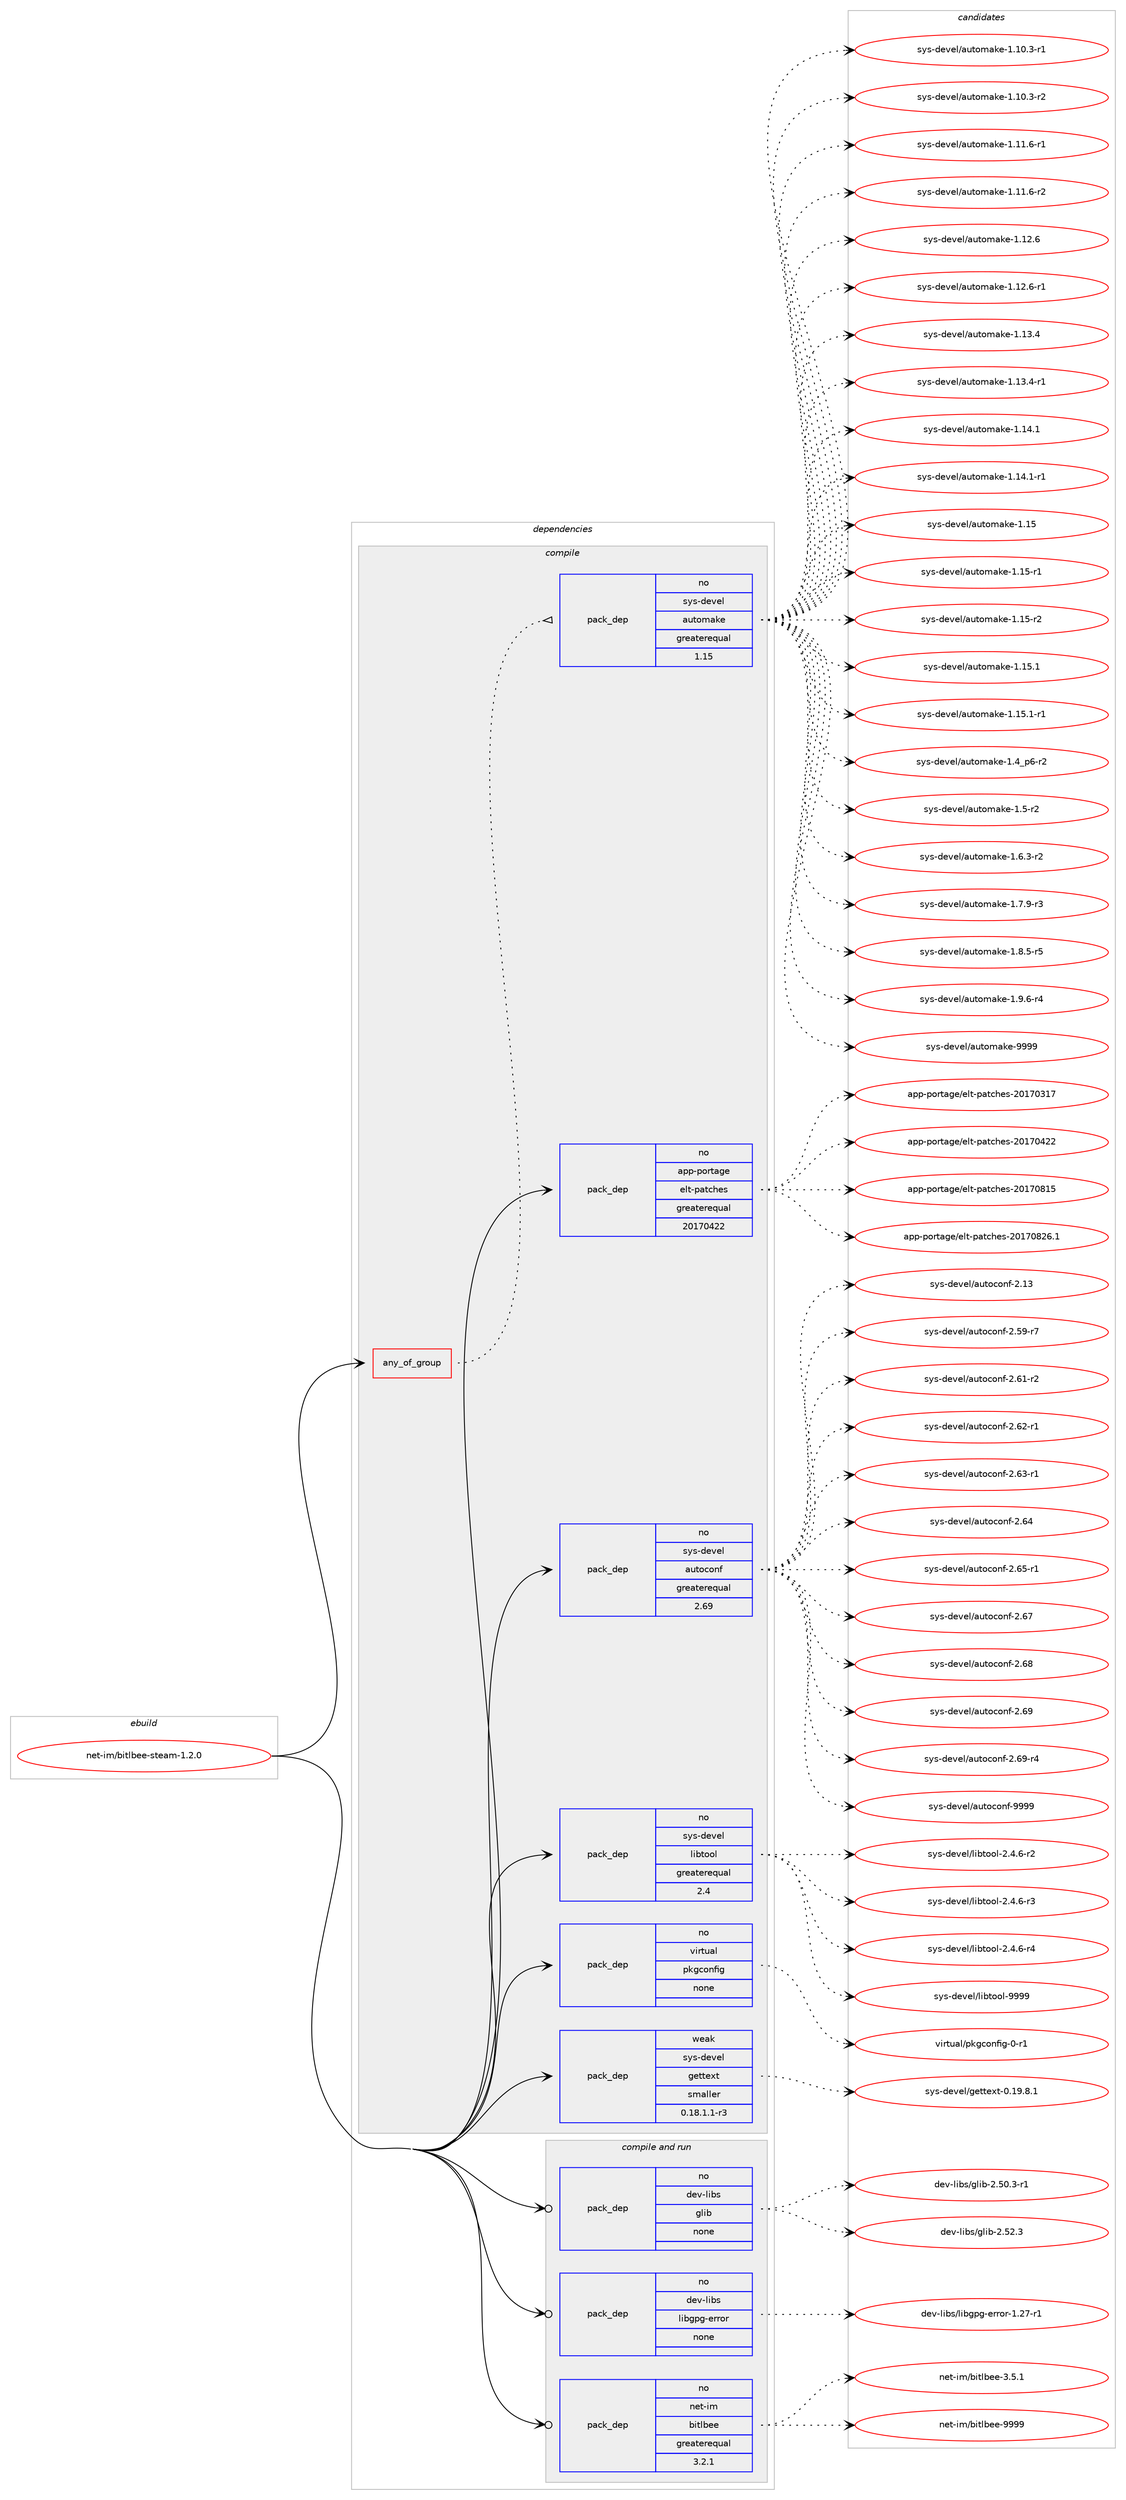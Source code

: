 digraph prolog {

# *************
# Graph options
# *************

newrank=true;
concentrate=true;
compound=true;
graph [rankdir=LR,fontname=Helvetica,fontsize=10,ranksep=1.5];#, ranksep=2.5, nodesep=0.2];
edge  [arrowhead=vee];
node  [fontname=Helvetica,fontsize=10];

# **********
# The ebuild
# **********

subgraph cluster_leftcol {
color=gray;
rank=same;
label=<<i>ebuild</i>>;
id [label="net-im/bitlbee-steam-1.2.0", color=red, width=4, href="../net-im/bitlbee-steam-1.2.0.svg"];
}

# ****************
# The dependencies
# ****************

subgraph cluster_midcol {
color=gray;
label=<<i>dependencies</i>>;
subgraph cluster_compile {
fillcolor="#eeeeee";
style=filled;
label=<<i>compile</i>>;
subgraph any6636 {
dependency411575 [label=<<TABLE BORDER="0" CELLBORDER="1" CELLSPACING="0" CELLPADDING="4"><TR><TD CELLPADDING="10">any_of_group</TD></TR></TABLE>>, shape=none, color=red];subgraph pack302879 {
dependency411576 [label=<<TABLE BORDER="0" CELLBORDER="1" CELLSPACING="0" CELLPADDING="4" WIDTH="220"><TR><TD ROWSPAN="6" CELLPADDING="30">pack_dep</TD></TR><TR><TD WIDTH="110">no</TD></TR><TR><TD>sys-devel</TD></TR><TR><TD>automake</TD></TR><TR><TD>greaterequal</TD></TR><TR><TD>1.15</TD></TR></TABLE>>, shape=none, color=blue];
}
dependency411575:e -> dependency411576:w [weight=20,style="dotted",arrowhead="oinv"];
}
id:e -> dependency411575:w [weight=20,style="solid",arrowhead="vee"];
subgraph pack302880 {
dependency411577 [label=<<TABLE BORDER="0" CELLBORDER="1" CELLSPACING="0" CELLPADDING="4" WIDTH="220"><TR><TD ROWSPAN="6" CELLPADDING="30">pack_dep</TD></TR><TR><TD WIDTH="110">no</TD></TR><TR><TD>app-portage</TD></TR><TR><TD>elt-patches</TD></TR><TR><TD>greaterequal</TD></TR><TR><TD>20170422</TD></TR></TABLE>>, shape=none, color=blue];
}
id:e -> dependency411577:w [weight=20,style="solid",arrowhead="vee"];
subgraph pack302881 {
dependency411578 [label=<<TABLE BORDER="0" CELLBORDER="1" CELLSPACING="0" CELLPADDING="4" WIDTH="220"><TR><TD ROWSPAN="6" CELLPADDING="30">pack_dep</TD></TR><TR><TD WIDTH="110">no</TD></TR><TR><TD>sys-devel</TD></TR><TR><TD>autoconf</TD></TR><TR><TD>greaterequal</TD></TR><TR><TD>2.69</TD></TR></TABLE>>, shape=none, color=blue];
}
id:e -> dependency411578:w [weight=20,style="solid",arrowhead="vee"];
subgraph pack302882 {
dependency411579 [label=<<TABLE BORDER="0" CELLBORDER="1" CELLSPACING="0" CELLPADDING="4" WIDTH="220"><TR><TD ROWSPAN="6" CELLPADDING="30">pack_dep</TD></TR><TR><TD WIDTH="110">no</TD></TR><TR><TD>sys-devel</TD></TR><TR><TD>libtool</TD></TR><TR><TD>greaterequal</TD></TR><TR><TD>2.4</TD></TR></TABLE>>, shape=none, color=blue];
}
id:e -> dependency411579:w [weight=20,style="solid",arrowhead="vee"];
subgraph pack302883 {
dependency411580 [label=<<TABLE BORDER="0" CELLBORDER="1" CELLSPACING="0" CELLPADDING="4" WIDTH="220"><TR><TD ROWSPAN="6" CELLPADDING="30">pack_dep</TD></TR><TR><TD WIDTH="110">no</TD></TR><TR><TD>virtual</TD></TR><TR><TD>pkgconfig</TD></TR><TR><TD>none</TD></TR><TR><TD></TD></TR></TABLE>>, shape=none, color=blue];
}
id:e -> dependency411580:w [weight=20,style="solid",arrowhead="vee"];
subgraph pack302884 {
dependency411581 [label=<<TABLE BORDER="0" CELLBORDER="1" CELLSPACING="0" CELLPADDING="4" WIDTH="220"><TR><TD ROWSPAN="6" CELLPADDING="30">pack_dep</TD></TR><TR><TD WIDTH="110">weak</TD></TR><TR><TD>sys-devel</TD></TR><TR><TD>gettext</TD></TR><TR><TD>smaller</TD></TR><TR><TD>0.18.1.1-r3</TD></TR></TABLE>>, shape=none, color=blue];
}
id:e -> dependency411581:w [weight=20,style="solid",arrowhead="vee"];
}
subgraph cluster_compileandrun {
fillcolor="#eeeeee";
style=filled;
label=<<i>compile and run</i>>;
subgraph pack302885 {
dependency411582 [label=<<TABLE BORDER="0" CELLBORDER="1" CELLSPACING="0" CELLPADDING="4" WIDTH="220"><TR><TD ROWSPAN="6" CELLPADDING="30">pack_dep</TD></TR><TR><TD WIDTH="110">no</TD></TR><TR><TD>dev-libs</TD></TR><TR><TD>glib</TD></TR><TR><TD>none</TD></TR><TR><TD></TD></TR></TABLE>>, shape=none, color=blue];
}
id:e -> dependency411582:w [weight=20,style="solid",arrowhead="odotvee"];
subgraph pack302886 {
dependency411583 [label=<<TABLE BORDER="0" CELLBORDER="1" CELLSPACING="0" CELLPADDING="4" WIDTH="220"><TR><TD ROWSPAN="6" CELLPADDING="30">pack_dep</TD></TR><TR><TD WIDTH="110">no</TD></TR><TR><TD>dev-libs</TD></TR><TR><TD>libgpg-error</TD></TR><TR><TD>none</TD></TR><TR><TD></TD></TR></TABLE>>, shape=none, color=blue];
}
id:e -> dependency411583:w [weight=20,style="solid",arrowhead="odotvee"];
subgraph pack302887 {
dependency411584 [label=<<TABLE BORDER="0" CELLBORDER="1" CELLSPACING="0" CELLPADDING="4" WIDTH="220"><TR><TD ROWSPAN="6" CELLPADDING="30">pack_dep</TD></TR><TR><TD WIDTH="110">no</TD></TR><TR><TD>net-im</TD></TR><TR><TD>bitlbee</TD></TR><TR><TD>greaterequal</TD></TR><TR><TD>3.2.1</TD></TR></TABLE>>, shape=none, color=blue];
}
id:e -> dependency411584:w [weight=20,style="solid",arrowhead="odotvee"];
}
subgraph cluster_run {
fillcolor="#eeeeee";
style=filled;
label=<<i>run</i>>;
}
}

# **************
# The candidates
# **************

subgraph cluster_choices {
rank=same;
color=gray;
label=<<i>candidates</i>>;

subgraph choice302879 {
color=black;
nodesep=1;
choice11512111545100101118101108479711711611110997107101454946494846514511449 [label="sys-devel/automake-1.10.3-r1", color=red, width=4,href="../sys-devel/automake-1.10.3-r1.svg"];
choice11512111545100101118101108479711711611110997107101454946494846514511450 [label="sys-devel/automake-1.10.3-r2", color=red, width=4,href="../sys-devel/automake-1.10.3-r2.svg"];
choice11512111545100101118101108479711711611110997107101454946494946544511449 [label="sys-devel/automake-1.11.6-r1", color=red, width=4,href="../sys-devel/automake-1.11.6-r1.svg"];
choice11512111545100101118101108479711711611110997107101454946494946544511450 [label="sys-devel/automake-1.11.6-r2", color=red, width=4,href="../sys-devel/automake-1.11.6-r2.svg"];
choice1151211154510010111810110847971171161111099710710145494649504654 [label="sys-devel/automake-1.12.6", color=red, width=4,href="../sys-devel/automake-1.12.6.svg"];
choice11512111545100101118101108479711711611110997107101454946495046544511449 [label="sys-devel/automake-1.12.6-r1", color=red, width=4,href="../sys-devel/automake-1.12.6-r1.svg"];
choice1151211154510010111810110847971171161111099710710145494649514652 [label="sys-devel/automake-1.13.4", color=red, width=4,href="../sys-devel/automake-1.13.4.svg"];
choice11512111545100101118101108479711711611110997107101454946495146524511449 [label="sys-devel/automake-1.13.4-r1", color=red, width=4,href="../sys-devel/automake-1.13.4-r1.svg"];
choice1151211154510010111810110847971171161111099710710145494649524649 [label="sys-devel/automake-1.14.1", color=red, width=4,href="../sys-devel/automake-1.14.1.svg"];
choice11512111545100101118101108479711711611110997107101454946495246494511449 [label="sys-devel/automake-1.14.1-r1", color=red, width=4,href="../sys-devel/automake-1.14.1-r1.svg"];
choice115121115451001011181011084797117116111109971071014549464953 [label="sys-devel/automake-1.15", color=red, width=4,href="../sys-devel/automake-1.15.svg"];
choice1151211154510010111810110847971171161111099710710145494649534511449 [label="sys-devel/automake-1.15-r1", color=red, width=4,href="../sys-devel/automake-1.15-r1.svg"];
choice1151211154510010111810110847971171161111099710710145494649534511450 [label="sys-devel/automake-1.15-r2", color=red, width=4,href="../sys-devel/automake-1.15-r2.svg"];
choice1151211154510010111810110847971171161111099710710145494649534649 [label="sys-devel/automake-1.15.1", color=red, width=4,href="../sys-devel/automake-1.15.1.svg"];
choice11512111545100101118101108479711711611110997107101454946495346494511449 [label="sys-devel/automake-1.15.1-r1", color=red, width=4,href="../sys-devel/automake-1.15.1-r1.svg"];
choice115121115451001011181011084797117116111109971071014549465295112544511450 [label="sys-devel/automake-1.4_p6-r2", color=red, width=4,href="../sys-devel/automake-1.4_p6-r2.svg"];
choice11512111545100101118101108479711711611110997107101454946534511450 [label="sys-devel/automake-1.5-r2", color=red, width=4,href="../sys-devel/automake-1.5-r2.svg"];
choice115121115451001011181011084797117116111109971071014549465446514511450 [label="sys-devel/automake-1.6.3-r2", color=red, width=4,href="../sys-devel/automake-1.6.3-r2.svg"];
choice115121115451001011181011084797117116111109971071014549465546574511451 [label="sys-devel/automake-1.7.9-r3", color=red, width=4,href="../sys-devel/automake-1.7.9-r3.svg"];
choice115121115451001011181011084797117116111109971071014549465646534511453 [label="sys-devel/automake-1.8.5-r5", color=red, width=4,href="../sys-devel/automake-1.8.5-r5.svg"];
choice115121115451001011181011084797117116111109971071014549465746544511452 [label="sys-devel/automake-1.9.6-r4", color=red, width=4,href="../sys-devel/automake-1.9.6-r4.svg"];
choice115121115451001011181011084797117116111109971071014557575757 [label="sys-devel/automake-9999", color=red, width=4,href="../sys-devel/automake-9999.svg"];
dependency411576:e -> choice11512111545100101118101108479711711611110997107101454946494846514511449:w [style=dotted,weight="100"];
dependency411576:e -> choice11512111545100101118101108479711711611110997107101454946494846514511450:w [style=dotted,weight="100"];
dependency411576:e -> choice11512111545100101118101108479711711611110997107101454946494946544511449:w [style=dotted,weight="100"];
dependency411576:e -> choice11512111545100101118101108479711711611110997107101454946494946544511450:w [style=dotted,weight="100"];
dependency411576:e -> choice1151211154510010111810110847971171161111099710710145494649504654:w [style=dotted,weight="100"];
dependency411576:e -> choice11512111545100101118101108479711711611110997107101454946495046544511449:w [style=dotted,weight="100"];
dependency411576:e -> choice1151211154510010111810110847971171161111099710710145494649514652:w [style=dotted,weight="100"];
dependency411576:e -> choice11512111545100101118101108479711711611110997107101454946495146524511449:w [style=dotted,weight="100"];
dependency411576:e -> choice1151211154510010111810110847971171161111099710710145494649524649:w [style=dotted,weight="100"];
dependency411576:e -> choice11512111545100101118101108479711711611110997107101454946495246494511449:w [style=dotted,weight="100"];
dependency411576:e -> choice115121115451001011181011084797117116111109971071014549464953:w [style=dotted,weight="100"];
dependency411576:e -> choice1151211154510010111810110847971171161111099710710145494649534511449:w [style=dotted,weight="100"];
dependency411576:e -> choice1151211154510010111810110847971171161111099710710145494649534511450:w [style=dotted,weight="100"];
dependency411576:e -> choice1151211154510010111810110847971171161111099710710145494649534649:w [style=dotted,weight="100"];
dependency411576:e -> choice11512111545100101118101108479711711611110997107101454946495346494511449:w [style=dotted,weight="100"];
dependency411576:e -> choice115121115451001011181011084797117116111109971071014549465295112544511450:w [style=dotted,weight="100"];
dependency411576:e -> choice11512111545100101118101108479711711611110997107101454946534511450:w [style=dotted,weight="100"];
dependency411576:e -> choice115121115451001011181011084797117116111109971071014549465446514511450:w [style=dotted,weight="100"];
dependency411576:e -> choice115121115451001011181011084797117116111109971071014549465546574511451:w [style=dotted,weight="100"];
dependency411576:e -> choice115121115451001011181011084797117116111109971071014549465646534511453:w [style=dotted,weight="100"];
dependency411576:e -> choice115121115451001011181011084797117116111109971071014549465746544511452:w [style=dotted,weight="100"];
dependency411576:e -> choice115121115451001011181011084797117116111109971071014557575757:w [style=dotted,weight="100"];
}
subgraph choice302880 {
color=black;
nodesep=1;
choice97112112451121111141169710310147101108116451129711699104101115455048495548514955 [label="app-portage/elt-patches-20170317", color=red, width=4,href="../app-portage/elt-patches-20170317.svg"];
choice97112112451121111141169710310147101108116451129711699104101115455048495548525050 [label="app-portage/elt-patches-20170422", color=red, width=4,href="../app-portage/elt-patches-20170422.svg"];
choice97112112451121111141169710310147101108116451129711699104101115455048495548564953 [label="app-portage/elt-patches-20170815", color=red, width=4,href="../app-portage/elt-patches-20170815.svg"];
choice971121124511211111411697103101471011081164511297116991041011154550484955485650544649 [label="app-portage/elt-patches-20170826.1", color=red, width=4,href="../app-portage/elt-patches-20170826.1.svg"];
dependency411577:e -> choice97112112451121111141169710310147101108116451129711699104101115455048495548514955:w [style=dotted,weight="100"];
dependency411577:e -> choice97112112451121111141169710310147101108116451129711699104101115455048495548525050:w [style=dotted,weight="100"];
dependency411577:e -> choice97112112451121111141169710310147101108116451129711699104101115455048495548564953:w [style=dotted,weight="100"];
dependency411577:e -> choice971121124511211111411697103101471011081164511297116991041011154550484955485650544649:w [style=dotted,weight="100"];
}
subgraph choice302881 {
color=black;
nodesep=1;
choice115121115451001011181011084797117116111991111101024550464951 [label="sys-devel/autoconf-2.13", color=red, width=4,href="../sys-devel/autoconf-2.13.svg"];
choice1151211154510010111810110847971171161119911111010245504653574511455 [label="sys-devel/autoconf-2.59-r7", color=red, width=4,href="../sys-devel/autoconf-2.59-r7.svg"];
choice1151211154510010111810110847971171161119911111010245504654494511450 [label="sys-devel/autoconf-2.61-r2", color=red, width=4,href="../sys-devel/autoconf-2.61-r2.svg"];
choice1151211154510010111810110847971171161119911111010245504654504511449 [label="sys-devel/autoconf-2.62-r1", color=red, width=4,href="../sys-devel/autoconf-2.62-r1.svg"];
choice1151211154510010111810110847971171161119911111010245504654514511449 [label="sys-devel/autoconf-2.63-r1", color=red, width=4,href="../sys-devel/autoconf-2.63-r1.svg"];
choice115121115451001011181011084797117116111991111101024550465452 [label="sys-devel/autoconf-2.64", color=red, width=4,href="../sys-devel/autoconf-2.64.svg"];
choice1151211154510010111810110847971171161119911111010245504654534511449 [label="sys-devel/autoconf-2.65-r1", color=red, width=4,href="../sys-devel/autoconf-2.65-r1.svg"];
choice115121115451001011181011084797117116111991111101024550465455 [label="sys-devel/autoconf-2.67", color=red, width=4,href="../sys-devel/autoconf-2.67.svg"];
choice115121115451001011181011084797117116111991111101024550465456 [label="sys-devel/autoconf-2.68", color=red, width=4,href="../sys-devel/autoconf-2.68.svg"];
choice115121115451001011181011084797117116111991111101024550465457 [label="sys-devel/autoconf-2.69", color=red, width=4,href="../sys-devel/autoconf-2.69.svg"];
choice1151211154510010111810110847971171161119911111010245504654574511452 [label="sys-devel/autoconf-2.69-r4", color=red, width=4,href="../sys-devel/autoconf-2.69-r4.svg"];
choice115121115451001011181011084797117116111991111101024557575757 [label="sys-devel/autoconf-9999", color=red, width=4,href="../sys-devel/autoconf-9999.svg"];
dependency411578:e -> choice115121115451001011181011084797117116111991111101024550464951:w [style=dotted,weight="100"];
dependency411578:e -> choice1151211154510010111810110847971171161119911111010245504653574511455:w [style=dotted,weight="100"];
dependency411578:e -> choice1151211154510010111810110847971171161119911111010245504654494511450:w [style=dotted,weight="100"];
dependency411578:e -> choice1151211154510010111810110847971171161119911111010245504654504511449:w [style=dotted,weight="100"];
dependency411578:e -> choice1151211154510010111810110847971171161119911111010245504654514511449:w [style=dotted,weight="100"];
dependency411578:e -> choice115121115451001011181011084797117116111991111101024550465452:w [style=dotted,weight="100"];
dependency411578:e -> choice1151211154510010111810110847971171161119911111010245504654534511449:w [style=dotted,weight="100"];
dependency411578:e -> choice115121115451001011181011084797117116111991111101024550465455:w [style=dotted,weight="100"];
dependency411578:e -> choice115121115451001011181011084797117116111991111101024550465456:w [style=dotted,weight="100"];
dependency411578:e -> choice115121115451001011181011084797117116111991111101024550465457:w [style=dotted,weight="100"];
dependency411578:e -> choice1151211154510010111810110847971171161119911111010245504654574511452:w [style=dotted,weight="100"];
dependency411578:e -> choice115121115451001011181011084797117116111991111101024557575757:w [style=dotted,weight="100"];
}
subgraph choice302882 {
color=black;
nodesep=1;
choice1151211154510010111810110847108105981161111111084550465246544511450 [label="sys-devel/libtool-2.4.6-r2", color=red, width=4,href="../sys-devel/libtool-2.4.6-r2.svg"];
choice1151211154510010111810110847108105981161111111084550465246544511451 [label="sys-devel/libtool-2.4.6-r3", color=red, width=4,href="../sys-devel/libtool-2.4.6-r3.svg"];
choice1151211154510010111810110847108105981161111111084550465246544511452 [label="sys-devel/libtool-2.4.6-r4", color=red, width=4,href="../sys-devel/libtool-2.4.6-r4.svg"];
choice1151211154510010111810110847108105981161111111084557575757 [label="sys-devel/libtool-9999", color=red, width=4,href="../sys-devel/libtool-9999.svg"];
dependency411579:e -> choice1151211154510010111810110847108105981161111111084550465246544511450:w [style=dotted,weight="100"];
dependency411579:e -> choice1151211154510010111810110847108105981161111111084550465246544511451:w [style=dotted,weight="100"];
dependency411579:e -> choice1151211154510010111810110847108105981161111111084550465246544511452:w [style=dotted,weight="100"];
dependency411579:e -> choice1151211154510010111810110847108105981161111111084557575757:w [style=dotted,weight="100"];
}
subgraph choice302883 {
color=black;
nodesep=1;
choice11810511411611797108471121071039911111010210510345484511449 [label="virtual/pkgconfig-0-r1", color=red, width=4,href="../virtual/pkgconfig-0-r1.svg"];
dependency411580:e -> choice11810511411611797108471121071039911111010210510345484511449:w [style=dotted,weight="100"];
}
subgraph choice302884 {
color=black;
nodesep=1;
choice1151211154510010111810110847103101116116101120116454846495746564649 [label="sys-devel/gettext-0.19.8.1", color=red, width=4,href="../sys-devel/gettext-0.19.8.1.svg"];
dependency411581:e -> choice1151211154510010111810110847103101116116101120116454846495746564649:w [style=dotted,weight="100"];
}
subgraph choice302885 {
color=black;
nodesep=1;
choice10010111845108105981154710310810598455046534846514511449 [label="dev-libs/glib-2.50.3-r1", color=red, width=4,href="../dev-libs/glib-2.50.3-r1.svg"];
choice1001011184510810598115471031081059845504653504651 [label="dev-libs/glib-2.52.3", color=red, width=4,href="../dev-libs/glib-2.52.3.svg"];
dependency411582:e -> choice10010111845108105981154710310810598455046534846514511449:w [style=dotted,weight="100"];
dependency411582:e -> choice1001011184510810598115471031081059845504653504651:w [style=dotted,weight="100"];
}
subgraph choice302886 {
color=black;
nodesep=1;
choice100101118451081059811547108105981031121034510111411411111445494650554511449 [label="dev-libs/libgpg-error-1.27-r1", color=red, width=4,href="../dev-libs/libgpg-error-1.27-r1.svg"];
dependency411583:e -> choice100101118451081059811547108105981031121034510111411411111445494650554511449:w [style=dotted,weight="100"];
}
subgraph choice302887 {
color=black;
nodesep=1;
choice11010111645105109479810511610898101101455146534649 [label="net-im/bitlbee-3.5.1", color=red, width=4,href="../net-im/bitlbee-3.5.1.svg"];
choice110101116451051094798105116108981011014557575757 [label="net-im/bitlbee-9999", color=red, width=4,href="../net-im/bitlbee-9999.svg"];
dependency411584:e -> choice11010111645105109479810511610898101101455146534649:w [style=dotted,weight="100"];
dependency411584:e -> choice110101116451051094798105116108981011014557575757:w [style=dotted,weight="100"];
}
}

}
